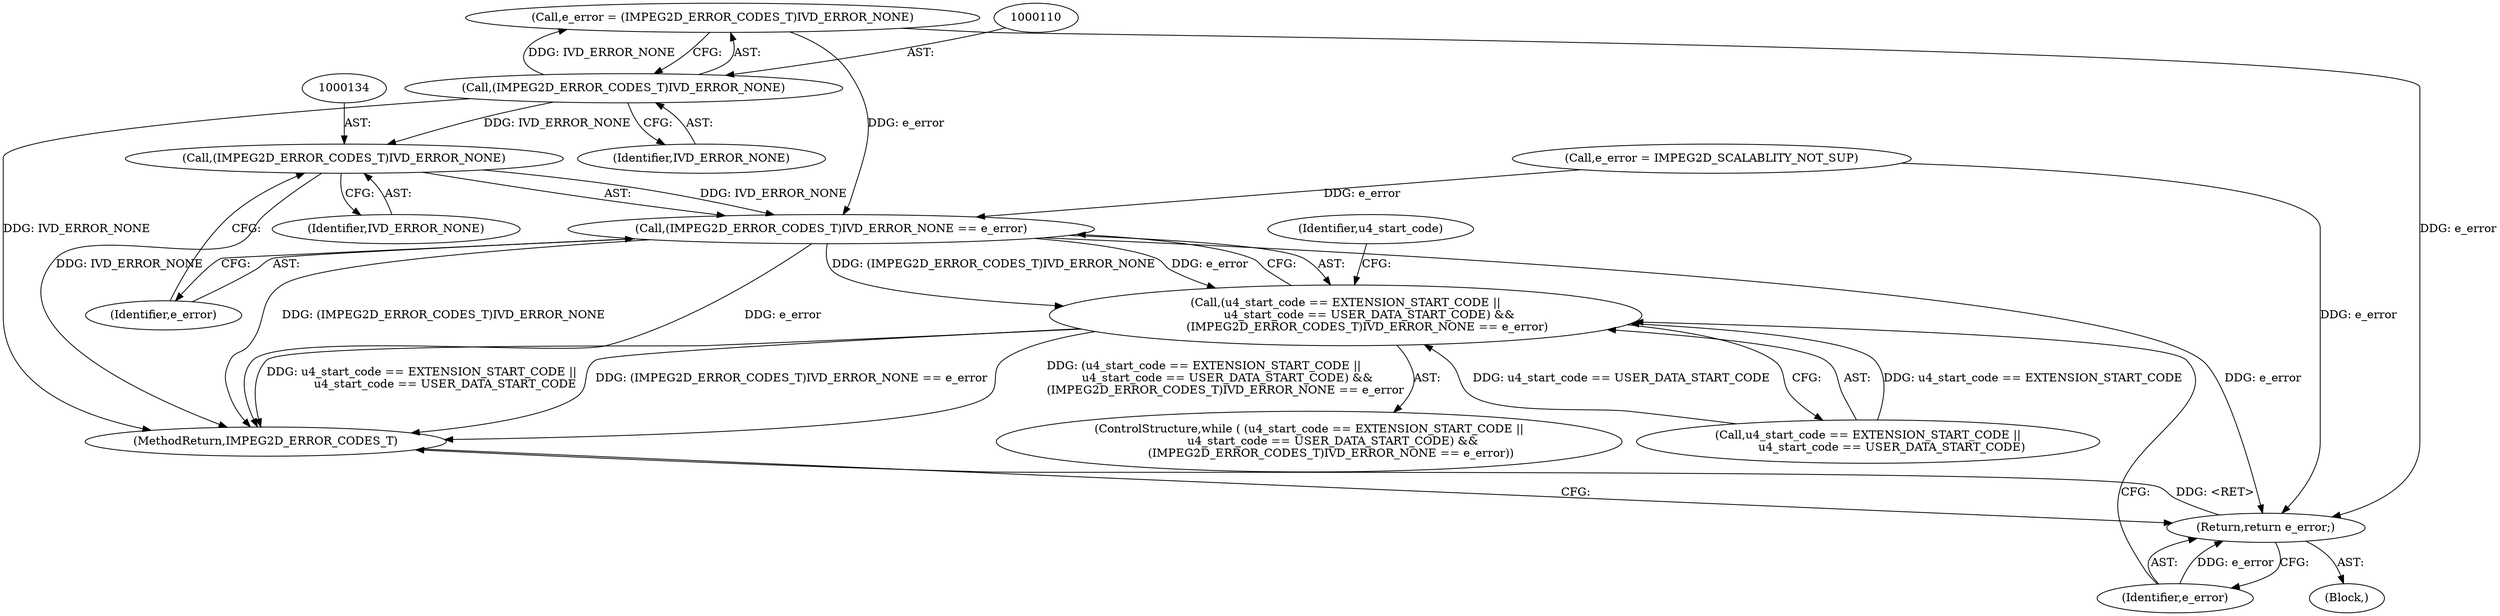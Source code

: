 digraph "1_Android_ffab15eb80630dc799eb410855c93525b75233c3_2@del" {
"1000133" [label="(Call,(IMPEG2D_ERROR_CODES_T)IVD_ERROR_NONE)"];
"1000109" [label="(Call,(IMPEG2D_ERROR_CODES_T)IVD_ERROR_NONE)"];
"1000132" [label="(Call,(IMPEG2D_ERROR_CODES_T)IVD_ERROR_NONE == e_error)"];
"1000124" [label="(Call,(u4_start_code == EXTENSION_START_CODE ||\n             u4_start_code == USER_DATA_START_CODE) &&\n            (IMPEG2D_ERROR_CODES_T)IVD_ERROR_NONE == e_error)"];
"1000196" [label="(Return,return e_error;)"];
"1000136" [label="(Identifier,e_error)"];
"1000111" [label="(Identifier,IVD_ERROR_NONE)"];
"1000197" [label="(Identifier,e_error)"];
"1000135" [label="(Identifier,IVD_ERROR_NONE)"];
"1000132" [label="(Call,(IMPEG2D_ERROR_CODES_T)IVD_ERROR_NONE == e_error)"];
"1000107" [label="(Call,e_error = (IMPEG2D_ERROR_CODES_T)IVD_ERROR_NONE)"];
"1000123" [label="(ControlStructure,while ( (u4_start_code == EXTENSION_START_CODE ||\n             u4_start_code == USER_DATA_START_CODE) &&\n            (IMPEG2D_ERROR_CODES_T)IVD_ERROR_NONE == e_error))"];
"1000109" [label="(Call,(IMPEG2D_ERROR_CODES_T)IVD_ERROR_NONE)"];
"1000196" [label="(Return,return e_error;)"];
"1000103" [label="(Block,)"];
"1000198" [label="(MethodReturn,IMPEG2D_ERROR_CODES_T)"];
"1000180" [label="(Call,e_error = IMPEG2D_SCALABLITY_NOT_SUP)"];
"1000124" [label="(Call,(u4_start_code == EXTENSION_START_CODE ||\n             u4_start_code == USER_DATA_START_CODE) &&\n            (IMPEG2D_ERROR_CODES_T)IVD_ERROR_NONE == e_error)"];
"1000133" [label="(Call,(IMPEG2D_ERROR_CODES_T)IVD_ERROR_NONE)"];
"1000125" [label="(Call,u4_start_code == EXTENSION_START_CODE ||\n             u4_start_code == USER_DATA_START_CODE)"];
"1000140" [label="(Identifier,u4_start_code)"];
"1000133" -> "1000132"  [label="AST: "];
"1000133" -> "1000135"  [label="CFG: "];
"1000134" -> "1000133"  [label="AST: "];
"1000135" -> "1000133"  [label="AST: "];
"1000136" -> "1000133"  [label="CFG: "];
"1000133" -> "1000198"  [label="DDG: IVD_ERROR_NONE"];
"1000133" -> "1000132"  [label="DDG: IVD_ERROR_NONE"];
"1000109" -> "1000133"  [label="DDG: IVD_ERROR_NONE"];
"1000109" -> "1000107"  [label="AST: "];
"1000109" -> "1000111"  [label="CFG: "];
"1000110" -> "1000109"  [label="AST: "];
"1000111" -> "1000109"  [label="AST: "];
"1000107" -> "1000109"  [label="CFG: "];
"1000109" -> "1000198"  [label="DDG: IVD_ERROR_NONE"];
"1000109" -> "1000107"  [label="DDG: IVD_ERROR_NONE"];
"1000132" -> "1000124"  [label="AST: "];
"1000132" -> "1000136"  [label="CFG: "];
"1000136" -> "1000132"  [label="AST: "];
"1000124" -> "1000132"  [label="CFG: "];
"1000132" -> "1000198"  [label="DDG: (IMPEG2D_ERROR_CODES_T)IVD_ERROR_NONE"];
"1000132" -> "1000198"  [label="DDG: e_error"];
"1000132" -> "1000124"  [label="DDG: (IMPEG2D_ERROR_CODES_T)IVD_ERROR_NONE"];
"1000132" -> "1000124"  [label="DDG: e_error"];
"1000107" -> "1000132"  [label="DDG: e_error"];
"1000180" -> "1000132"  [label="DDG: e_error"];
"1000132" -> "1000196"  [label="DDG: e_error"];
"1000124" -> "1000123"  [label="AST: "];
"1000124" -> "1000125"  [label="CFG: "];
"1000125" -> "1000124"  [label="AST: "];
"1000140" -> "1000124"  [label="CFG: "];
"1000197" -> "1000124"  [label="CFG: "];
"1000124" -> "1000198"  [label="DDG: u4_start_code == EXTENSION_START_CODE ||\n             u4_start_code == USER_DATA_START_CODE"];
"1000124" -> "1000198"  [label="DDG: (IMPEG2D_ERROR_CODES_T)IVD_ERROR_NONE == e_error"];
"1000124" -> "1000198"  [label="DDG: (u4_start_code == EXTENSION_START_CODE ||\n             u4_start_code == USER_DATA_START_CODE) &&\n            (IMPEG2D_ERROR_CODES_T)IVD_ERROR_NONE == e_error"];
"1000125" -> "1000124"  [label="DDG: u4_start_code == EXTENSION_START_CODE"];
"1000125" -> "1000124"  [label="DDG: u4_start_code == USER_DATA_START_CODE"];
"1000196" -> "1000103"  [label="AST: "];
"1000196" -> "1000197"  [label="CFG: "];
"1000197" -> "1000196"  [label="AST: "];
"1000198" -> "1000196"  [label="CFG: "];
"1000196" -> "1000198"  [label="DDG: <RET>"];
"1000197" -> "1000196"  [label="DDG: e_error"];
"1000107" -> "1000196"  [label="DDG: e_error"];
"1000180" -> "1000196"  [label="DDG: e_error"];
}
